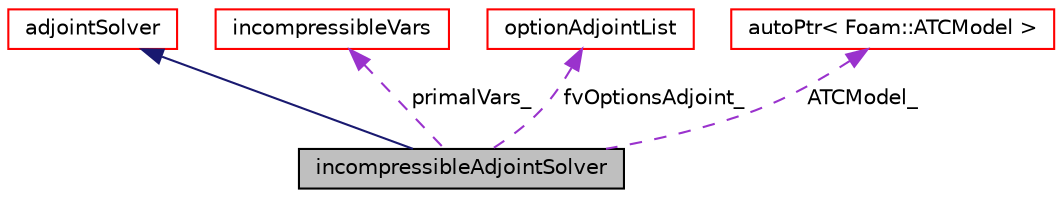 digraph "incompressibleAdjointSolver"
{
  bgcolor="transparent";
  edge [fontname="Helvetica",fontsize="10",labelfontname="Helvetica",labelfontsize="10"];
  node [fontname="Helvetica",fontsize="10",shape=record];
  Node1 [label="incompressibleAdjointSolver",height=0.2,width=0.4,color="black", fillcolor="grey75", style="filled" fontcolor="black"];
  Node2 -> Node1 [dir="back",color="midnightblue",fontsize="10",style="solid",fontname="Helvetica"];
  Node2 [label="adjointSolver",height=0.2,width=0.4,color="red",URL="$classFoam_1_1adjointSolver.html",tooltip="Base class for adjoint solvers. "];
  Node3 -> Node1 [dir="back",color="darkorchid3",fontsize="10",style="dashed",label=" primalVars_" ,fontname="Helvetica"];
  Node3 [label="incompressibleVars",height=0.2,width=0.4,color="red",URL="$classFoam_1_1incompressibleVars.html",tooltip="Base class for solution control classes. "];
  Node4 -> Node1 [dir="back",color="darkorchid3",fontsize="10",style="dashed",label=" fvOptionsAdjoint_" ,fontname="Helvetica"];
  Node4 [label="optionAdjointList",height=0.2,width=0.4,color="red",URL="$classFoam_1_1fv_1_1optionAdjointList.html"];
  Node5 -> Node1 [dir="back",color="darkorchid3",fontsize="10",style="dashed",label=" ATCModel_" ,fontname="Helvetica"];
  Node5 [label="autoPtr\< Foam::ATCModel \>",height=0.2,width=0.4,color="red",URL="$classFoam_1_1autoPtr.html"];
}

